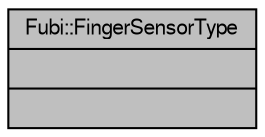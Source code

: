 digraph "Fubi::FingerSensorType"
{
  edge [fontname="FreeSans",fontsize="10",labelfontname="FreeSans",labelfontsize="10"];
  node [fontname="FreeSans",fontsize="10",shape=record];
  Node1 [label="{Fubi::FingerSensorType\n||}",height=0.2,width=0.4,color="black", fillcolor="grey75", style="filled" fontcolor="black"];
}
